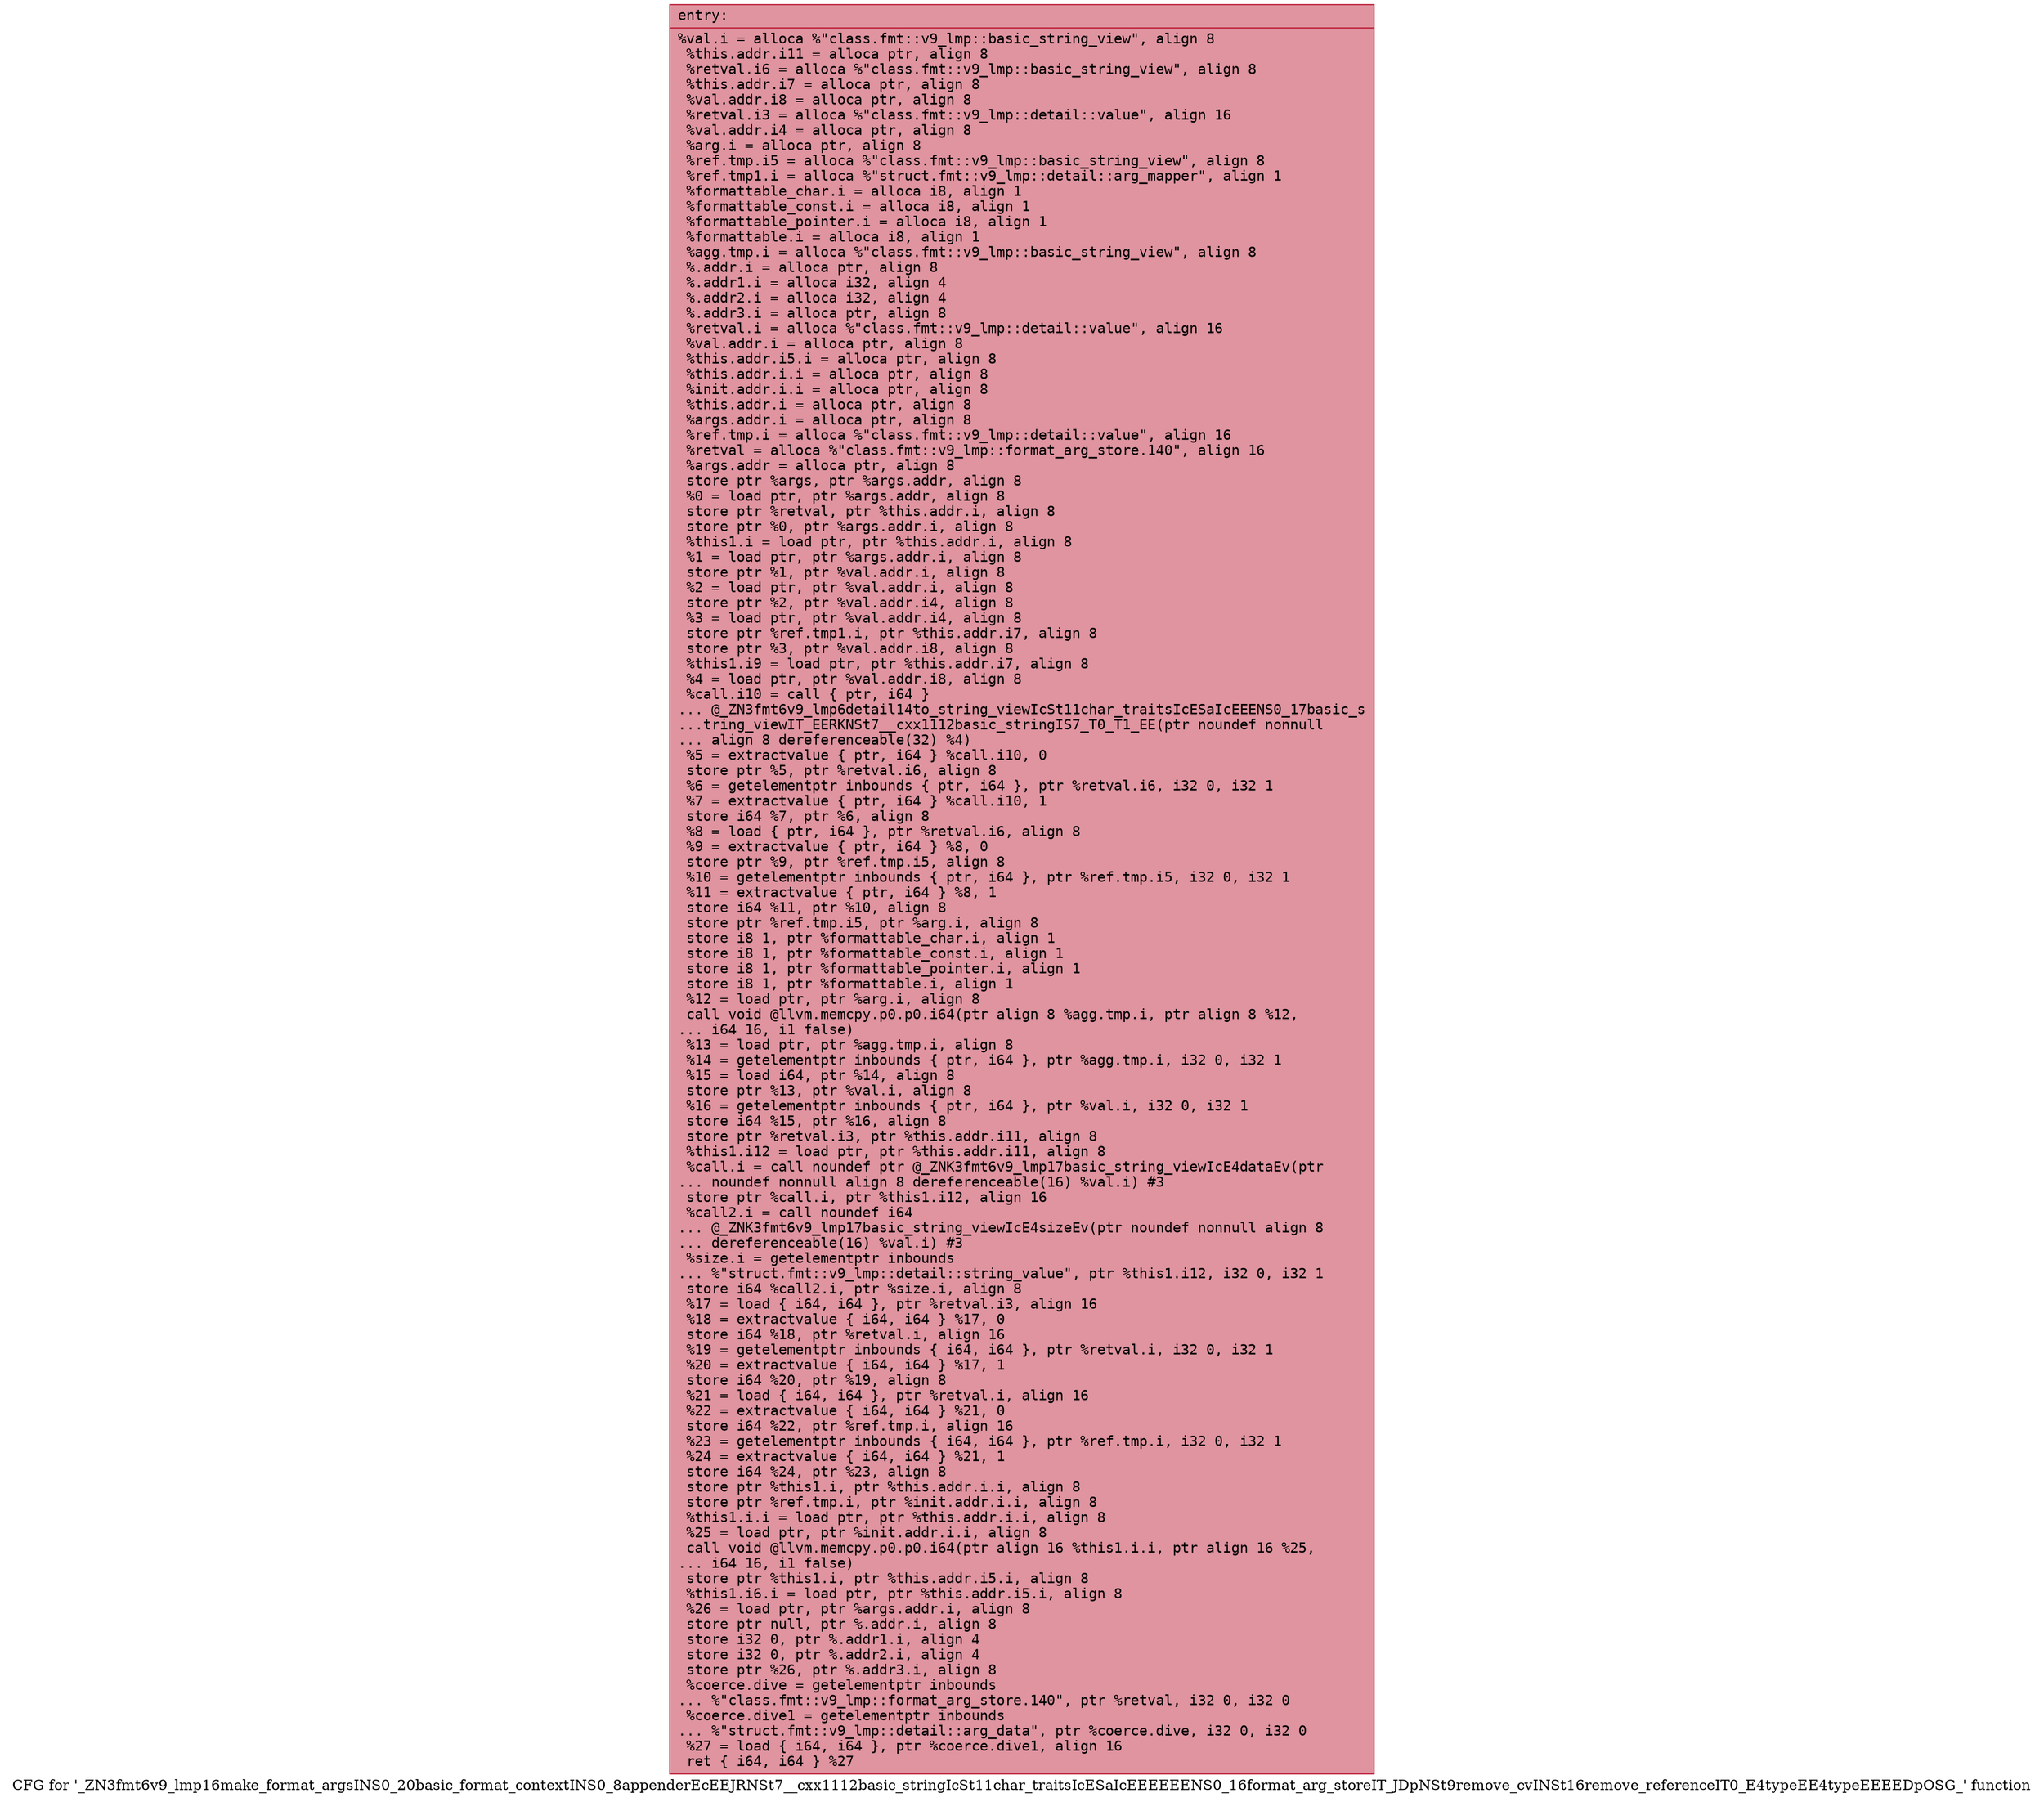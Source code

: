 digraph "CFG for '_ZN3fmt6v9_lmp16make_format_argsINS0_20basic_format_contextINS0_8appenderEcEEJRNSt7__cxx1112basic_stringIcSt11char_traitsIcESaIcEEEEEENS0_16format_arg_storeIT_JDpNSt9remove_cvINSt16remove_referenceIT0_E4typeEE4typeEEEEDpOSG_' function" {
	label="CFG for '_ZN3fmt6v9_lmp16make_format_argsINS0_20basic_format_contextINS0_8appenderEcEEJRNSt7__cxx1112basic_stringIcSt11char_traitsIcESaIcEEEEEENS0_16format_arg_storeIT_JDpNSt9remove_cvINSt16remove_referenceIT0_E4typeEE4typeEEEEDpOSG_' function";

	Node0x556bfed67230 [shape=record,color="#b70d28ff", style=filled, fillcolor="#b70d2870" fontname="Courier",label="{entry:\l|  %val.i = alloca %\"class.fmt::v9_lmp::basic_string_view\", align 8\l  %this.addr.i11 = alloca ptr, align 8\l  %retval.i6 = alloca %\"class.fmt::v9_lmp::basic_string_view\", align 8\l  %this.addr.i7 = alloca ptr, align 8\l  %val.addr.i8 = alloca ptr, align 8\l  %retval.i3 = alloca %\"class.fmt::v9_lmp::detail::value\", align 16\l  %val.addr.i4 = alloca ptr, align 8\l  %arg.i = alloca ptr, align 8\l  %ref.tmp.i5 = alloca %\"class.fmt::v9_lmp::basic_string_view\", align 8\l  %ref.tmp1.i = alloca %\"struct.fmt::v9_lmp::detail::arg_mapper\", align 1\l  %formattable_char.i = alloca i8, align 1\l  %formattable_const.i = alloca i8, align 1\l  %formattable_pointer.i = alloca i8, align 1\l  %formattable.i = alloca i8, align 1\l  %agg.tmp.i = alloca %\"class.fmt::v9_lmp::basic_string_view\", align 8\l  %.addr.i = alloca ptr, align 8\l  %.addr1.i = alloca i32, align 4\l  %.addr2.i = alloca i32, align 4\l  %.addr3.i = alloca ptr, align 8\l  %retval.i = alloca %\"class.fmt::v9_lmp::detail::value\", align 16\l  %val.addr.i = alloca ptr, align 8\l  %this.addr.i5.i = alloca ptr, align 8\l  %this.addr.i.i = alloca ptr, align 8\l  %init.addr.i.i = alloca ptr, align 8\l  %this.addr.i = alloca ptr, align 8\l  %args.addr.i = alloca ptr, align 8\l  %ref.tmp.i = alloca %\"class.fmt::v9_lmp::detail::value\", align 16\l  %retval = alloca %\"class.fmt::v9_lmp::format_arg_store.140\", align 16\l  %args.addr = alloca ptr, align 8\l  store ptr %args, ptr %args.addr, align 8\l  %0 = load ptr, ptr %args.addr, align 8\l  store ptr %retval, ptr %this.addr.i, align 8\l  store ptr %0, ptr %args.addr.i, align 8\l  %this1.i = load ptr, ptr %this.addr.i, align 8\l  %1 = load ptr, ptr %args.addr.i, align 8\l  store ptr %1, ptr %val.addr.i, align 8\l  %2 = load ptr, ptr %val.addr.i, align 8\l  store ptr %2, ptr %val.addr.i4, align 8\l  %3 = load ptr, ptr %val.addr.i4, align 8\l  store ptr %ref.tmp1.i, ptr %this.addr.i7, align 8\l  store ptr %3, ptr %val.addr.i8, align 8\l  %this1.i9 = load ptr, ptr %this.addr.i7, align 8\l  %4 = load ptr, ptr %val.addr.i8, align 8\l  %call.i10 = call \{ ptr, i64 \}\l... @_ZN3fmt6v9_lmp6detail14to_string_viewIcSt11char_traitsIcESaIcEEENS0_17basic_s\l...tring_viewIT_EERKNSt7__cxx1112basic_stringIS7_T0_T1_EE(ptr noundef nonnull\l... align 8 dereferenceable(32) %4)\l  %5 = extractvalue \{ ptr, i64 \} %call.i10, 0\l  store ptr %5, ptr %retval.i6, align 8\l  %6 = getelementptr inbounds \{ ptr, i64 \}, ptr %retval.i6, i32 0, i32 1\l  %7 = extractvalue \{ ptr, i64 \} %call.i10, 1\l  store i64 %7, ptr %6, align 8\l  %8 = load \{ ptr, i64 \}, ptr %retval.i6, align 8\l  %9 = extractvalue \{ ptr, i64 \} %8, 0\l  store ptr %9, ptr %ref.tmp.i5, align 8\l  %10 = getelementptr inbounds \{ ptr, i64 \}, ptr %ref.tmp.i5, i32 0, i32 1\l  %11 = extractvalue \{ ptr, i64 \} %8, 1\l  store i64 %11, ptr %10, align 8\l  store ptr %ref.tmp.i5, ptr %arg.i, align 8\l  store i8 1, ptr %formattable_char.i, align 1\l  store i8 1, ptr %formattable_const.i, align 1\l  store i8 1, ptr %formattable_pointer.i, align 1\l  store i8 1, ptr %formattable.i, align 1\l  %12 = load ptr, ptr %arg.i, align 8\l  call void @llvm.memcpy.p0.p0.i64(ptr align 8 %agg.tmp.i, ptr align 8 %12,\l... i64 16, i1 false)\l  %13 = load ptr, ptr %agg.tmp.i, align 8\l  %14 = getelementptr inbounds \{ ptr, i64 \}, ptr %agg.tmp.i, i32 0, i32 1\l  %15 = load i64, ptr %14, align 8\l  store ptr %13, ptr %val.i, align 8\l  %16 = getelementptr inbounds \{ ptr, i64 \}, ptr %val.i, i32 0, i32 1\l  store i64 %15, ptr %16, align 8\l  store ptr %retval.i3, ptr %this.addr.i11, align 8\l  %this1.i12 = load ptr, ptr %this.addr.i11, align 8\l  %call.i = call noundef ptr @_ZNK3fmt6v9_lmp17basic_string_viewIcE4dataEv(ptr\l... noundef nonnull align 8 dereferenceable(16) %val.i) #3\l  store ptr %call.i, ptr %this1.i12, align 16\l  %call2.i = call noundef i64\l... @_ZNK3fmt6v9_lmp17basic_string_viewIcE4sizeEv(ptr noundef nonnull align 8\l... dereferenceable(16) %val.i) #3\l  %size.i = getelementptr inbounds\l... %\"struct.fmt::v9_lmp::detail::string_value\", ptr %this1.i12, i32 0, i32 1\l  store i64 %call2.i, ptr %size.i, align 8\l  %17 = load \{ i64, i64 \}, ptr %retval.i3, align 16\l  %18 = extractvalue \{ i64, i64 \} %17, 0\l  store i64 %18, ptr %retval.i, align 16\l  %19 = getelementptr inbounds \{ i64, i64 \}, ptr %retval.i, i32 0, i32 1\l  %20 = extractvalue \{ i64, i64 \} %17, 1\l  store i64 %20, ptr %19, align 8\l  %21 = load \{ i64, i64 \}, ptr %retval.i, align 16\l  %22 = extractvalue \{ i64, i64 \} %21, 0\l  store i64 %22, ptr %ref.tmp.i, align 16\l  %23 = getelementptr inbounds \{ i64, i64 \}, ptr %ref.tmp.i, i32 0, i32 1\l  %24 = extractvalue \{ i64, i64 \} %21, 1\l  store i64 %24, ptr %23, align 8\l  store ptr %this1.i, ptr %this.addr.i.i, align 8\l  store ptr %ref.tmp.i, ptr %init.addr.i.i, align 8\l  %this1.i.i = load ptr, ptr %this.addr.i.i, align 8\l  %25 = load ptr, ptr %init.addr.i.i, align 8\l  call void @llvm.memcpy.p0.p0.i64(ptr align 16 %this1.i.i, ptr align 16 %25,\l... i64 16, i1 false)\l  store ptr %this1.i, ptr %this.addr.i5.i, align 8\l  %this1.i6.i = load ptr, ptr %this.addr.i5.i, align 8\l  %26 = load ptr, ptr %args.addr.i, align 8\l  store ptr null, ptr %.addr.i, align 8\l  store i32 0, ptr %.addr1.i, align 4\l  store i32 0, ptr %.addr2.i, align 4\l  store ptr %26, ptr %.addr3.i, align 8\l  %coerce.dive = getelementptr inbounds\l... %\"class.fmt::v9_lmp::format_arg_store.140\", ptr %retval, i32 0, i32 0\l  %coerce.dive1 = getelementptr inbounds\l... %\"struct.fmt::v9_lmp::detail::arg_data\", ptr %coerce.dive, i32 0, i32 0\l  %27 = load \{ i64, i64 \}, ptr %coerce.dive1, align 16\l  ret \{ i64, i64 \} %27\l}"];
}
